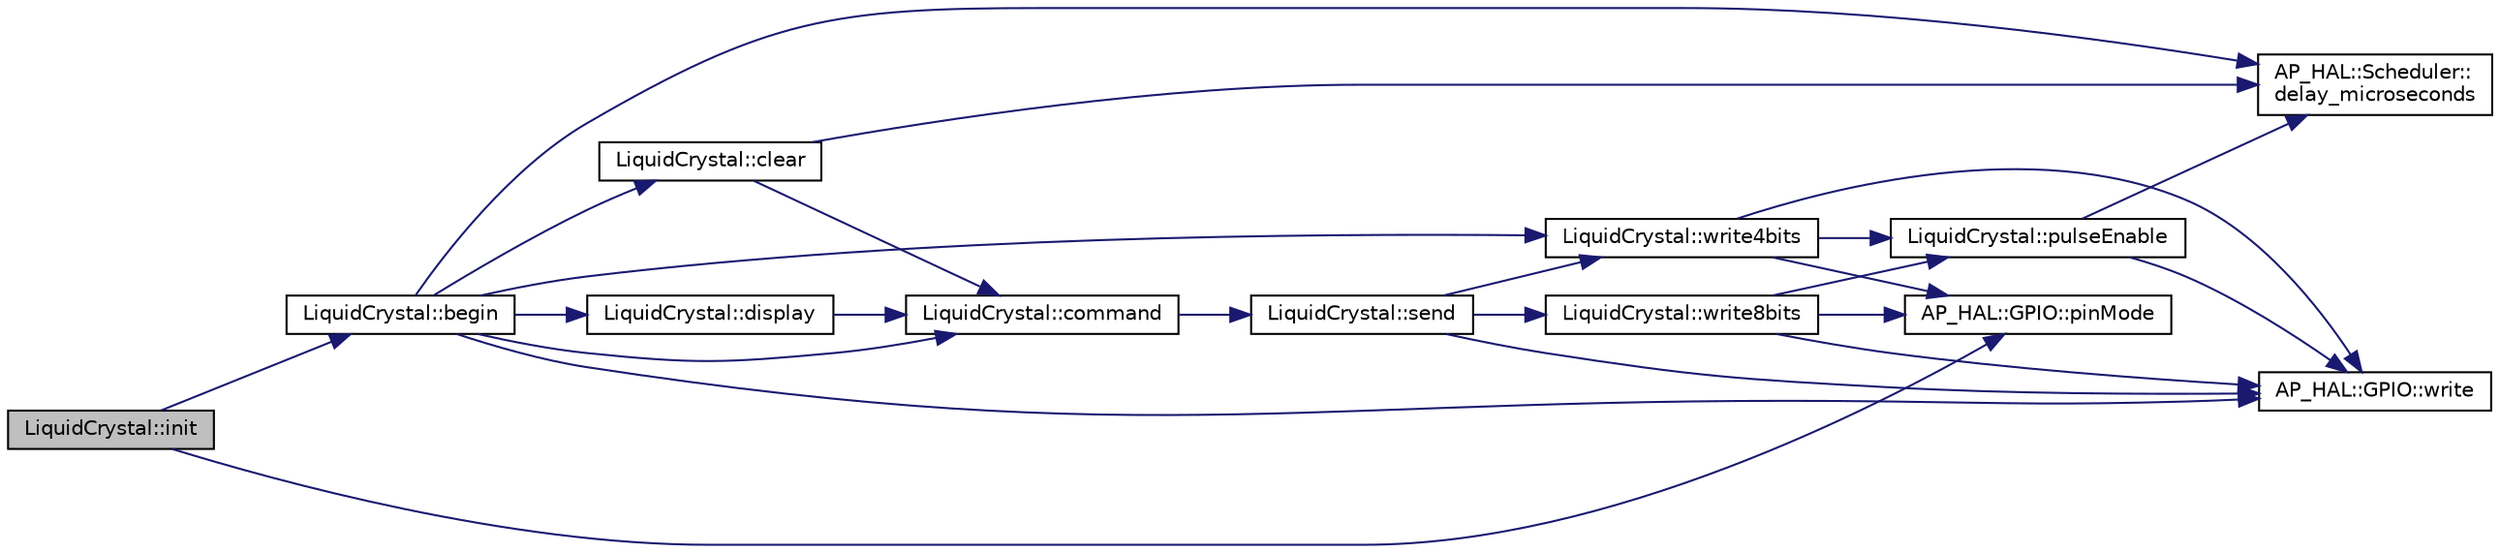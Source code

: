 digraph "LiquidCrystal::init"
{
 // INTERACTIVE_SVG=YES
  edge [fontname="Helvetica",fontsize="10",labelfontname="Helvetica",labelfontsize="10"];
  node [fontname="Helvetica",fontsize="10",shape=record];
  rankdir="LR";
  Node1 [label="LiquidCrystal::init",height=0.2,width=0.4,color="black", fillcolor="grey75", style="filled" fontcolor="black"];
  Node1 -> Node2 [color="midnightblue",fontsize="10",style="solid",fontname="Helvetica"];
  Node2 [label="AP_HAL::GPIO::pinMode",height=0.2,width=0.4,color="black", fillcolor="white", style="filled",URL="$classAP__HAL_1_1GPIO.html#a3dfc60214bd1aa4936d51ca72c045b95"];
  Node1 -> Node3 [color="midnightblue",fontsize="10",style="solid",fontname="Helvetica"];
  Node3 [label="LiquidCrystal::begin",height=0.2,width=0.4,color="black", fillcolor="white", style="filled",URL="$classLiquidCrystal.html#adb5f37d69809ed7c0772c74a4adff19b"];
  Node3 -> Node4 [color="midnightblue",fontsize="10",style="solid",fontname="Helvetica"];
  Node4 [label="AP_HAL::Scheduler::\ldelay_microseconds",height=0.2,width=0.4,color="black", fillcolor="white", style="filled",URL="$classAP__HAL_1_1Scheduler.html#a78c4f1b1f192ac1c99544b6cc8f099b0"];
  Node3 -> Node5 [color="midnightblue",fontsize="10",style="solid",fontname="Helvetica"];
  Node5 [label="AP_HAL::GPIO::write",height=0.2,width=0.4,color="black", fillcolor="white", style="filled",URL="$classAP__HAL_1_1GPIO.html#a2b0664bdab1876e3b0bbcd9064eec88e"];
  Node3 -> Node6 [color="midnightblue",fontsize="10",style="solid",fontname="Helvetica"];
  Node6 [label="LiquidCrystal::write4bits",height=0.2,width=0.4,color="black", fillcolor="white", style="filled",URL="$classLiquidCrystal.html#ae1ad9d020a615296b3ee2d3c140e66c4"];
  Node6 -> Node2 [color="midnightblue",fontsize="10",style="solid",fontname="Helvetica"];
  Node6 -> Node5 [color="midnightblue",fontsize="10",style="solid",fontname="Helvetica"];
  Node6 -> Node7 [color="midnightblue",fontsize="10",style="solid",fontname="Helvetica"];
  Node7 [label="LiquidCrystal::pulseEnable",height=0.2,width=0.4,color="black", fillcolor="white", style="filled",URL="$classLiquidCrystal.html#a44d84c010396c993f124d2feb9dc794d"];
  Node7 -> Node5 [color="midnightblue",fontsize="10",style="solid",fontname="Helvetica"];
  Node7 -> Node4 [color="midnightblue",fontsize="10",style="solid",fontname="Helvetica"];
  Node3 -> Node8 [color="midnightblue",fontsize="10",style="solid",fontname="Helvetica"];
  Node8 [label="LiquidCrystal::command",height=0.2,width=0.4,color="black", fillcolor="white", style="filled",URL="$classLiquidCrystal.html#a9aab48e57cd068d0cb63e9c4ca4c47f0"];
  Node8 -> Node9 [color="midnightblue",fontsize="10",style="solid",fontname="Helvetica"];
  Node9 [label="LiquidCrystal::send",height=0.2,width=0.4,color="black", fillcolor="white", style="filled",URL="$classLiquidCrystal.html#a8a1a410acbfd18084fdff4c540876346"];
  Node9 -> Node5 [color="midnightblue",fontsize="10",style="solid",fontname="Helvetica"];
  Node9 -> Node10 [color="midnightblue",fontsize="10",style="solid",fontname="Helvetica"];
  Node10 [label="LiquidCrystal::write8bits",height=0.2,width=0.4,color="black", fillcolor="white", style="filled",URL="$classLiquidCrystal.html#adc85e29d71f867846c7dee5e968224d8"];
  Node10 -> Node2 [color="midnightblue",fontsize="10",style="solid",fontname="Helvetica"];
  Node10 -> Node5 [color="midnightblue",fontsize="10",style="solid",fontname="Helvetica"];
  Node10 -> Node7 [color="midnightblue",fontsize="10",style="solid",fontname="Helvetica"];
  Node9 -> Node6 [color="midnightblue",fontsize="10",style="solid",fontname="Helvetica"];
  Node3 -> Node11 [color="midnightblue",fontsize="10",style="solid",fontname="Helvetica"];
  Node11 [label="LiquidCrystal::display",height=0.2,width=0.4,color="black", fillcolor="white", style="filled",URL="$classLiquidCrystal.html#a81bb76db1b82a8e55a07de6cb0a262b2"];
  Node11 -> Node8 [color="midnightblue",fontsize="10",style="solid",fontname="Helvetica"];
  Node3 -> Node12 [color="midnightblue",fontsize="10",style="solid",fontname="Helvetica"];
  Node12 [label="LiquidCrystal::clear",height=0.2,width=0.4,color="black", fillcolor="white", style="filled",URL="$classLiquidCrystal.html#a8c2ee5196df87db7a3541f947135df13"];
  Node12 -> Node8 [color="midnightblue",fontsize="10",style="solid",fontname="Helvetica"];
  Node12 -> Node4 [color="midnightblue",fontsize="10",style="solid",fontname="Helvetica"];
}
